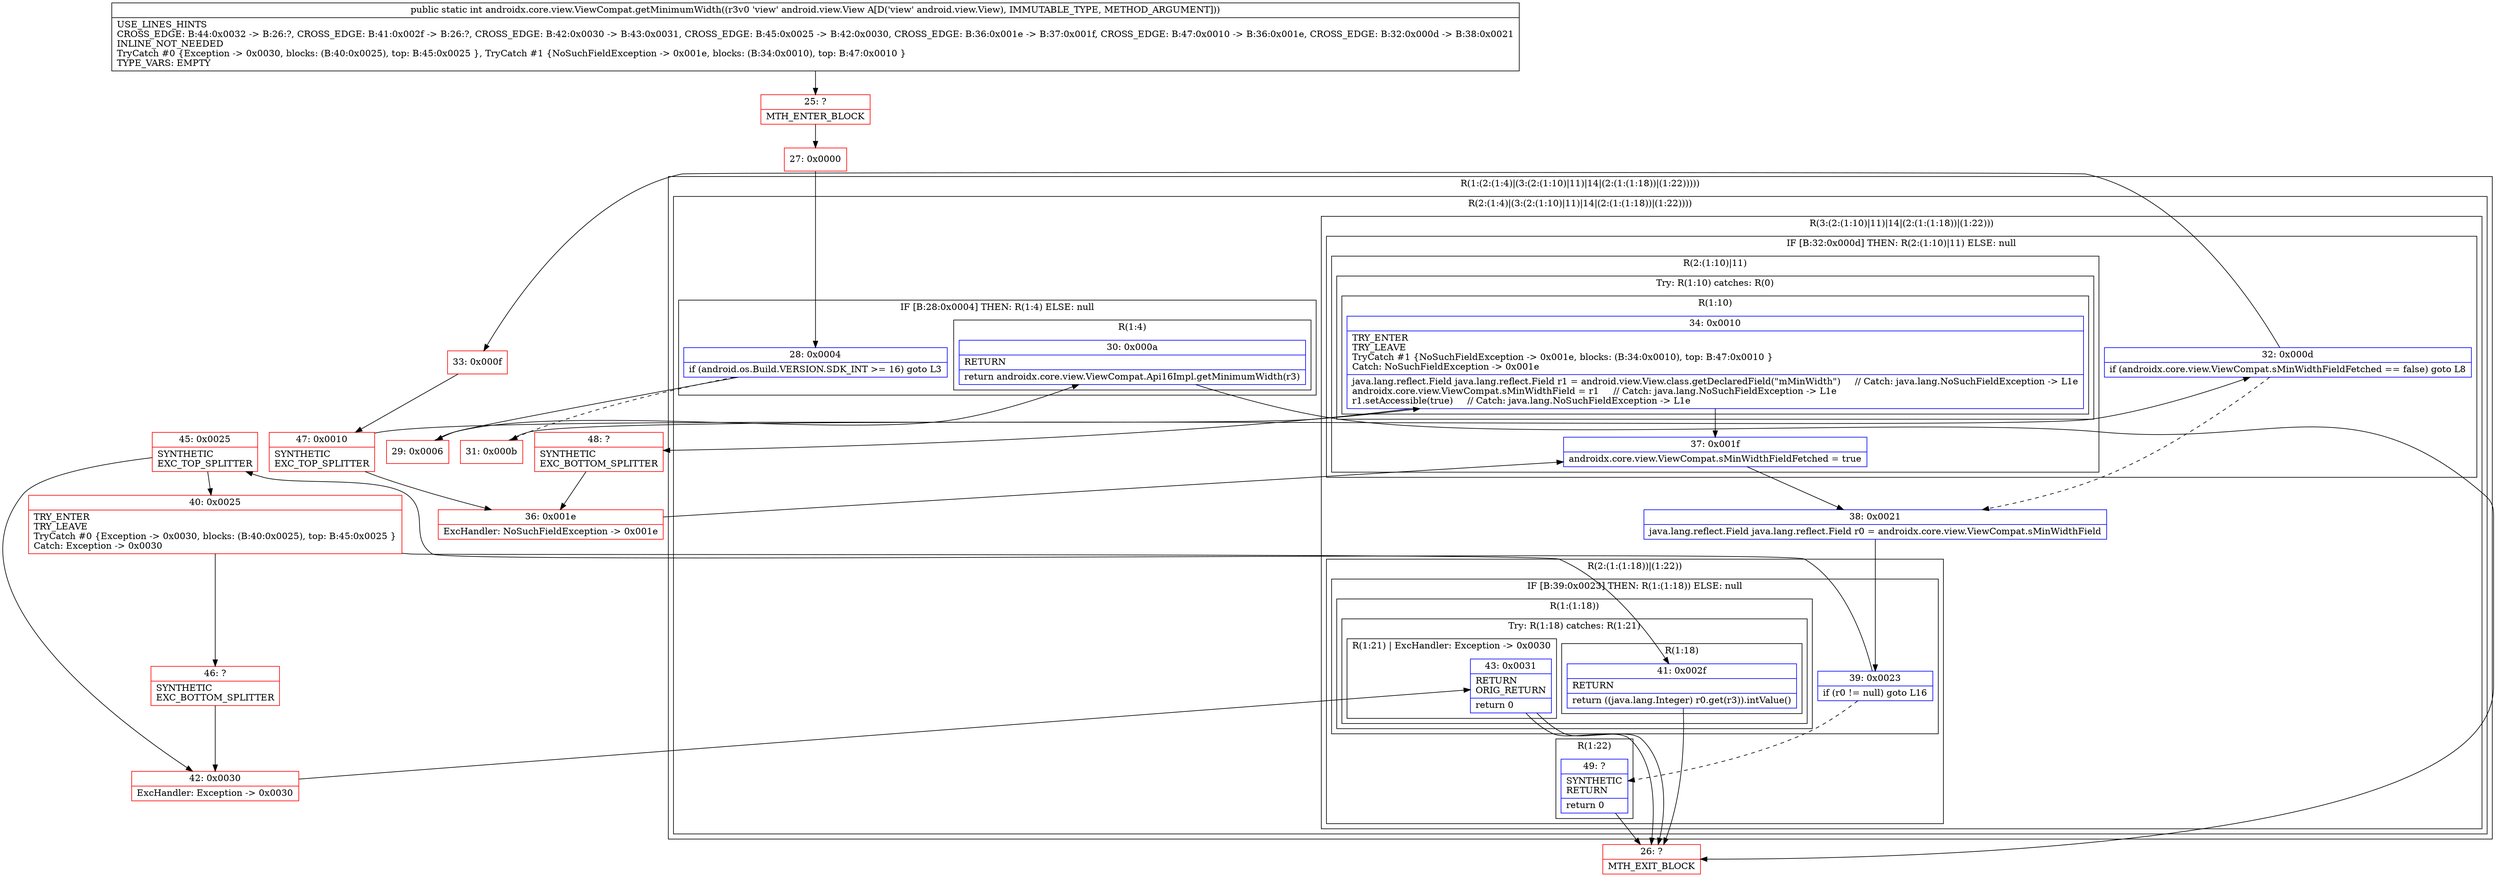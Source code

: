 digraph "CFG forandroidx.core.view.ViewCompat.getMinimumWidth(Landroid\/view\/View;)I" {
subgraph cluster_Region_460139595 {
label = "R(1:(2:(1:4)|(3:(2:(1:10)|11)|14|(2:(1:(1:18))|(1:22)))))";
node [shape=record,color=blue];
subgraph cluster_Region_2007175115 {
label = "R(2:(1:4)|(3:(2:(1:10)|11)|14|(2:(1:(1:18))|(1:22))))";
node [shape=record,color=blue];
subgraph cluster_IfRegion_821563262 {
label = "IF [B:28:0x0004] THEN: R(1:4) ELSE: null";
node [shape=record,color=blue];
Node_28 [shape=record,label="{28\:\ 0x0004|if (android.os.Build.VERSION.SDK_INT \>= 16) goto L3\l}"];
subgraph cluster_Region_1809873499 {
label = "R(1:4)";
node [shape=record,color=blue];
Node_30 [shape=record,label="{30\:\ 0x000a|RETURN\l|return androidx.core.view.ViewCompat.Api16Impl.getMinimumWidth(r3)\l}"];
}
}
subgraph cluster_Region_1884516019 {
label = "R(3:(2:(1:10)|11)|14|(2:(1:(1:18))|(1:22)))";
node [shape=record,color=blue];
subgraph cluster_IfRegion_429726744 {
label = "IF [B:32:0x000d] THEN: R(2:(1:10)|11) ELSE: null";
node [shape=record,color=blue];
Node_32 [shape=record,label="{32\:\ 0x000d|if (androidx.core.view.ViewCompat.sMinWidthFieldFetched == false) goto L8\l}"];
subgraph cluster_Region_1982825911 {
label = "R(2:(1:10)|11)";
node [shape=record,color=blue];
subgraph cluster_TryCatchRegion_106751987 {
label = "Try: R(1:10) catches: R(0)";
node [shape=record,color=blue];
subgraph cluster_Region_369129599 {
label = "R(1:10)";
node [shape=record,color=blue];
Node_34 [shape=record,label="{34\:\ 0x0010|TRY_ENTER\lTRY_LEAVE\lTryCatch #1 \{NoSuchFieldException \-\> 0x001e, blocks: (B:34:0x0010), top: B:47:0x0010 \}\lCatch: NoSuchFieldException \-\> 0x001e\l|java.lang.reflect.Field java.lang.reflect.Field r1 = android.view.View.class.getDeclaredField(\"mMinWidth\")     \/\/ Catch: java.lang.NoSuchFieldException \-\> L1e\landroidx.core.view.ViewCompat.sMinWidthField = r1     \/\/ Catch: java.lang.NoSuchFieldException \-\> L1e\lr1.setAccessible(true)     \/\/ Catch: java.lang.NoSuchFieldException \-\> L1e\l}"];
}
subgraph cluster_Region_1854306241 {
label = "R(0) | ExcHandler: NoSuchFieldException \-\> 0x001e\l";
node [shape=record,color=blue];
}
}
Node_37 [shape=record,label="{37\:\ 0x001f|androidx.core.view.ViewCompat.sMinWidthFieldFetched = true\l}"];
}
}
Node_38 [shape=record,label="{38\:\ 0x0021|java.lang.reflect.Field java.lang.reflect.Field r0 = androidx.core.view.ViewCompat.sMinWidthField\l}"];
subgraph cluster_Region_529189845 {
label = "R(2:(1:(1:18))|(1:22))";
node [shape=record,color=blue];
subgraph cluster_IfRegion_282810837 {
label = "IF [B:39:0x0023] THEN: R(1:(1:18)) ELSE: null";
node [shape=record,color=blue];
Node_39 [shape=record,label="{39\:\ 0x0023|if (r0 != null) goto L16\l}"];
subgraph cluster_Region_352511918 {
label = "R(1:(1:18))";
node [shape=record,color=blue];
subgraph cluster_TryCatchRegion_1954609538 {
label = "Try: R(1:18) catches: R(1:21)";
node [shape=record,color=blue];
subgraph cluster_Region_509966247 {
label = "R(1:18)";
node [shape=record,color=blue];
Node_41 [shape=record,label="{41\:\ 0x002f|RETURN\l|return ((java.lang.Integer) r0.get(r3)).intValue()\l}"];
}
subgraph cluster_Region_694526124 {
label = "R(1:21) | ExcHandler: Exception \-\> 0x0030\l";
node [shape=record,color=blue];
Node_43 [shape=record,label="{43\:\ 0x0031|RETURN\lORIG_RETURN\l|return 0\l}"];
}
}
}
}
subgraph cluster_Region_1618481718 {
label = "R(1:22)";
node [shape=record,color=blue];
Node_49 [shape=record,label="{49\:\ ?|SYNTHETIC\lRETURN\l|return 0\l}"];
}
}
}
}
}
subgraph cluster_Region_1854306241 {
label = "R(0) | ExcHandler: NoSuchFieldException \-\> 0x001e\l";
node [shape=record,color=blue];
}
subgraph cluster_Region_694526124 {
label = "R(1:21) | ExcHandler: Exception \-\> 0x0030\l";
node [shape=record,color=blue];
Node_43 [shape=record,label="{43\:\ 0x0031|RETURN\lORIG_RETURN\l|return 0\l}"];
}
Node_25 [shape=record,color=red,label="{25\:\ ?|MTH_ENTER_BLOCK\l}"];
Node_27 [shape=record,color=red,label="{27\:\ 0x0000}"];
Node_29 [shape=record,color=red,label="{29\:\ 0x0006}"];
Node_26 [shape=record,color=red,label="{26\:\ ?|MTH_EXIT_BLOCK\l}"];
Node_31 [shape=record,color=red,label="{31\:\ 0x000b}"];
Node_33 [shape=record,color=red,label="{33\:\ 0x000f}"];
Node_47 [shape=record,color=red,label="{47\:\ 0x0010|SYNTHETIC\lEXC_TOP_SPLITTER\l}"];
Node_48 [shape=record,color=red,label="{48\:\ ?|SYNTHETIC\lEXC_BOTTOM_SPLITTER\l}"];
Node_36 [shape=record,color=red,label="{36\:\ 0x001e|ExcHandler: NoSuchFieldException \-\> 0x001e\l}"];
Node_45 [shape=record,color=red,label="{45\:\ 0x0025|SYNTHETIC\lEXC_TOP_SPLITTER\l}"];
Node_40 [shape=record,color=red,label="{40\:\ 0x0025|TRY_ENTER\lTRY_LEAVE\lTryCatch #0 \{Exception \-\> 0x0030, blocks: (B:40:0x0025), top: B:45:0x0025 \}\lCatch: Exception \-\> 0x0030\l}"];
Node_46 [shape=record,color=red,label="{46\:\ ?|SYNTHETIC\lEXC_BOTTOM_SPLITTER\l}"];
Node_42 [shape=record,color=red,label="{42\:\ 0x0030|ExcHandler: Exception \-\> 0x0030\l}"];
MethodNode[shape=record,label="{public static int androidx.core.view.ViewCompat.getMinimumWidth((r3v0 'view' android.view.View A[D('view' android.view.View), IMMUTABLE_TYPE, METHOD_ARGUMENT]))  | USE_LINES_HINTS\lCROSS_EDGE: B:44:0x0032 \-\> B:26:?, CROSS_EDGE: B:41:0x002f \-\> B:26:?, CROSS_EDGE: B:42:0x0030 \-\> B:43:0x0031, CROSS_EDGE: B:45:0x0025 \-\> B:42:0x0030, CROSS_EDGE: B:36:0x001e \-\> B:37:0x001f, CROSS_EDGE: B:47:0x0010 \-\> B:36:0x001e, CROSS_EDGE: B:32:0x000d \-\> B:38:0x0021\lINLINE_NOT_NEEDED\lTryCatch #0 \{Exception \-\> 0x0030, blocks: (B:40:0x0025), top: B:45:0x0025 \}, TryCatch #1 \{NoSuchFieldException \-\> 0x001e, blocks: (B:34:0x0010), top: B:47:0x0010 \}\lTYPE_VARS: EMPTY\l}"];
MethodNode -> Node_25;Node_28 -> Node_29;
Node_28 -> Node_31[style=dashed];
Node_30 -> Node_26;
Node_32 -> Node_33;
Node_32 -> Node_38[style=dashed];
Node_34 -> Node_37;
Node_34 -> Node_48;
Node_37 -> Node_38;
Node_38 -> Node_39;
Node_39 -> Node_45;
Node_39 -> Node_49[style=dashed];
Node_41 -> Node_26;
Node_43 -> Node_26;
Node_49 -> Node_26;
Node_43 -> Node_26;
Node_25 -> Node_27;
Node_27 -> Node_28;
Node_29 -> Node_30;
Node_31 -> Node_32;
Node_33 -> Node_47;
Node_47 -> Node_34;
Node_47 -> Node_36;
Node_48 -> Node_36;
Node_36 -> Node_37;
Node_45 -> Node_40;
Node_45 -> Node_42;
Node_40 -> Node_41;
Node_40 -> Node_46;
Node_46 -> Node_42;
Node_42 -> Node_43;
}

